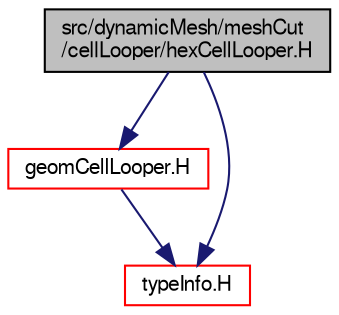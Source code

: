 digraph "src/dynamicMesh/meshCut/cellLooper/hexCellLooper.H"
{
  bgcolor="transparent";
  edge [fontname="FreeSans",fontsize="10",labelfontname="FreeSans",labelfontsize="10"];
  node [fontname="FreeSans",fontsize="10",shape=record];
  Node0 [label="src/dynamicMesh/meshCut\l/cellLooper/hexCellLooper.H",height=0.2,width=0.4,color="black", fillcolor="grey75", style="filled", fontcolor="black"];
  Node0 -> Node1 [color="midnightblue",fontsize="10",style="solid",fontname="FreeSans"];
  Node1 [label="geomCellLooper.H",height=0.2,width=0.4,color="red",URL="$a00464.html"];
  Node1 -> Node53 [color="midnightblue",fontsize="10",style="solid",fontname="FreeSans"];
  Node53 [label="typeInfo.H",height=0.2,width=0.4,color="red",URL="$a09341.html"];
  Node0 -> Node53 [color="midnightblue",fontsize="10",style="solid",fontname="FreeSans"];
}
